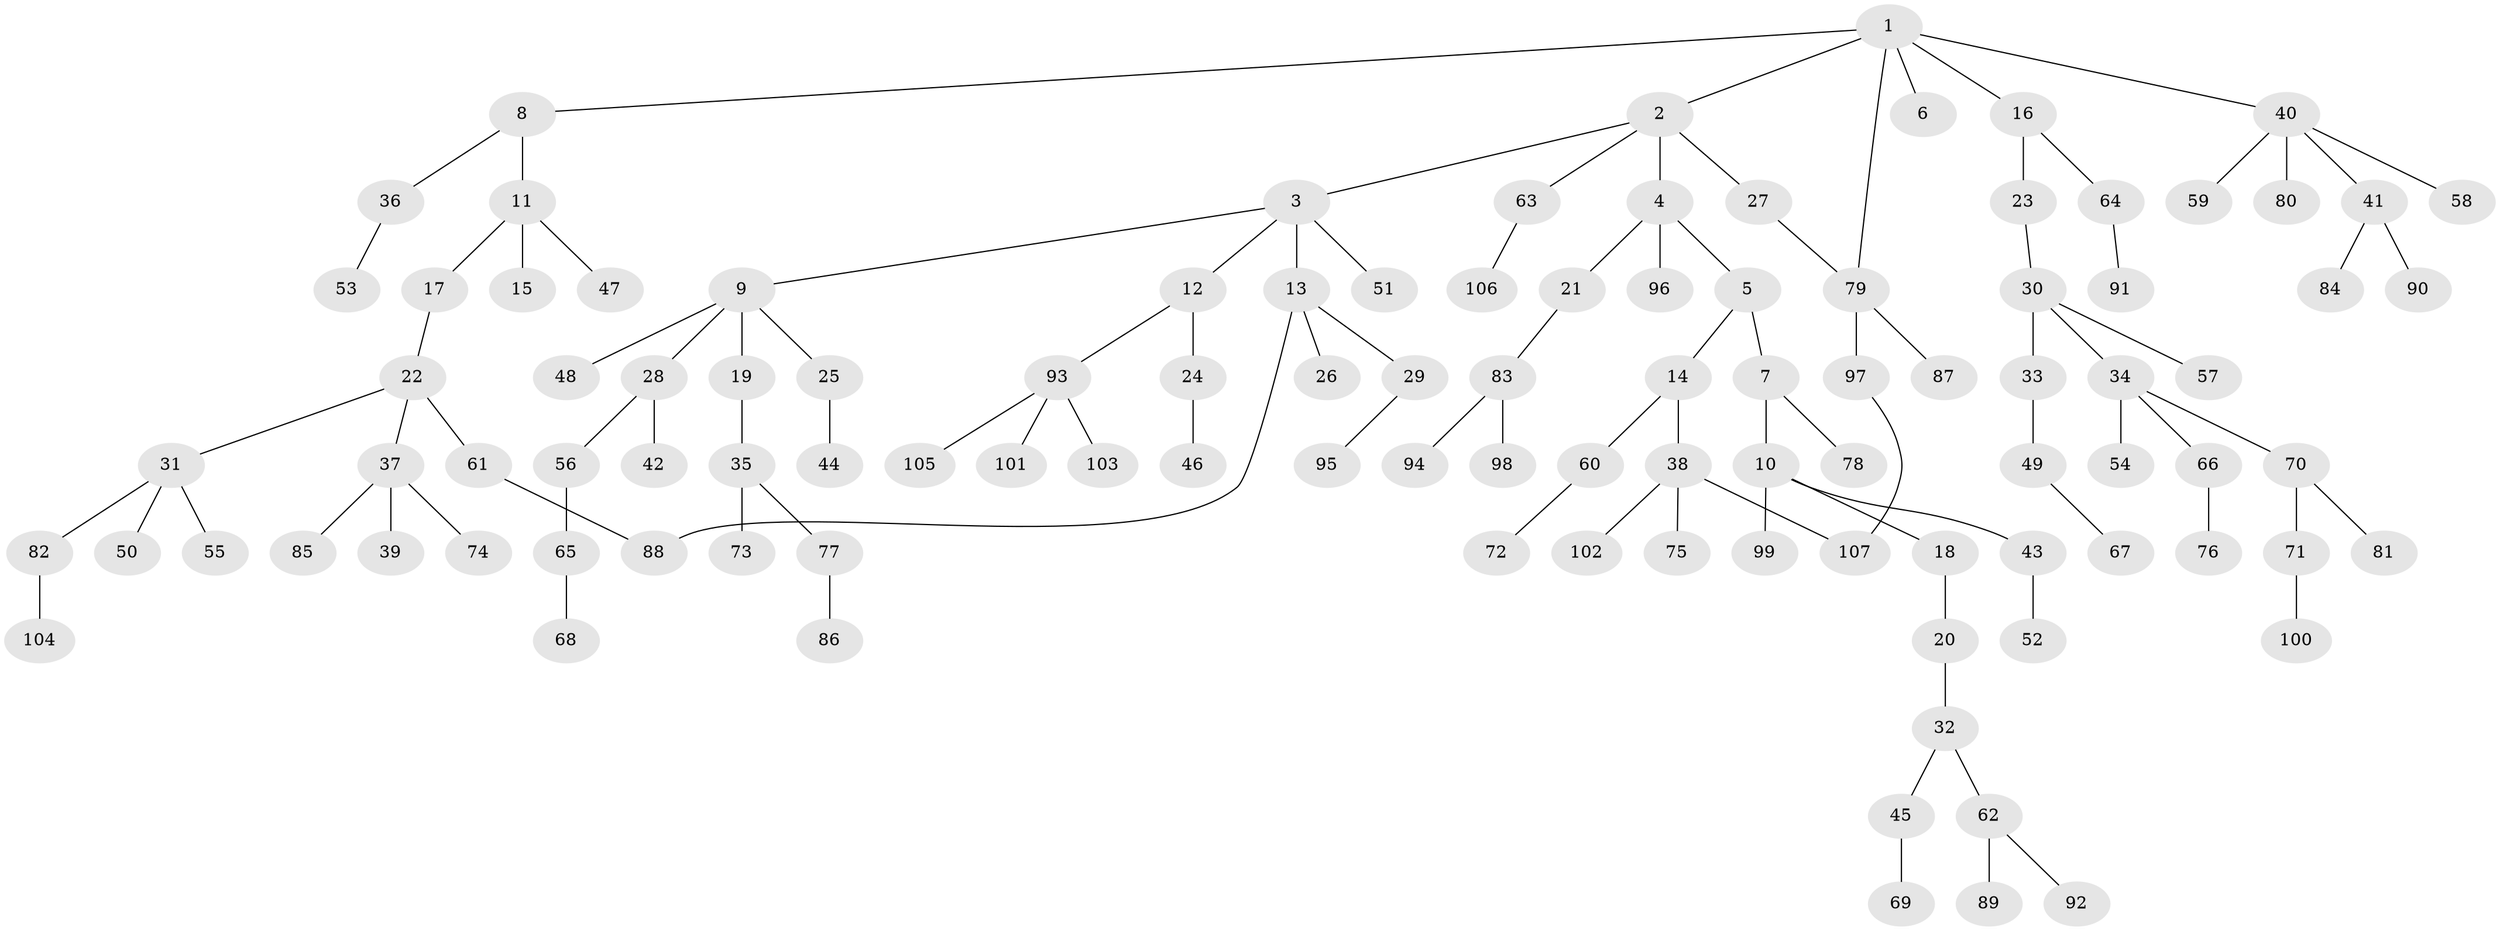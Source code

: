 // Generated by graph-tools (version 1.1) at 2025/42/03/09/25 04:42:22]
// undirected, 107 vertices, 109 edges
graph export_dot {
graph [start="1"]
  node [color=gray90,style=filled];
  1;
  2;
  3;
  4;
  5;
  6;
  7;
  8;
  9;
  10;
  11;
  12;
  13;
  14;
  15;
  16;
  17;
  18;
  19;
  20;
  21;
  22;
  23;
  24;
  25;
  26;
  27;
  28;
  29;
  30;
  31;
  32;
  33;
  34;
  35;
  36;
  37;
  38;
  39;
  40;
  41;
  42;
  43;
  44;
  45;
  46;
  47;
  48;
  49;
  50;
  51;
  52;
  53;
  54;
  55;
  56;
  57;
  58;
  59;
  60;
  61;
  62;
  63;
  64;
  65;
  66;
  67;
  68;
  69;
  70;
  71;
  72;
  73;
  74;
  75;
  76;
  77;
  78;
  79;
  80;
  81;
  82;
  83;
  84;
  85;
  86;
  87;
  88;
  89;
  90;
  91;
  92;
  93;
  94;
  95;
  96;
  97;
  98;
  99;
  100;
  101;
  102;
  103;
  104;
  105;
  106;
  107;
  1 -- 2;
  1 -- 6;
  1 -- 8;
  1 -- 16;
  1 -- 40;
  1 -- 79;
  2 -- 3;
  2 -- 4;
  2 -- 27;
  2 -- 63;
  3 -- 9;
  3 -- 12;
  3 -- 13;
  3 -- 51;
  4 -- 5;
  4 -- 21;
  4 -- 96;
  5 -- 7;
  5 -- 14;
  7 -- 10;
  7 -- 78;
  8 -- 11;
  8 -- 36;
  9 -- 19;
  9 -- 25;
  9 -- 28;
  9 -- 48;
  10 -- 18;
  10 -- 43;
  10 -- 99;
  11 -- 15;
  11 -- 17;
  11 -- 47;
  12 -- 24;
  12 -- 93;
  13 -- 26;
  13 -- 29;
  13 -- 88;
  14 -- 38;
  14 -- 60;
  16 -- 23;
  16 -- 64;
  17 -- 22;
  18 -- 20;
  19 -- 35;
  20 -- 32;
  21 -- 83;
  22 -- 31;
  22 -- 37;
  22 -- 61;
  23 -- 30;
  24 -- 46;
  25 -- 44;
  27 -- 79;
  28 -- 42;
  28 -- 56;
  29 -- 95;
  30 -- 33;
  30 -- 34;
  30 -- 57;
  31 -- 50;
  31 -- 55;
  31 -- 82;
  32 -- 45;
  32 -- 62;
  33 -- 49;
  34 -- 54;
  34 -- 66;
  34 -- 70;
  35 -- 73;
  35 -- 77;
  36 -- 53;
  37 -- 39;
  37 -- 74;
  37 -- 85;
  38 -- 75;
  38 -- 102;
  38 -- 107;
  40 -- 41;
  40 -- 58;
  40 -- 59;
  40 -- 80;
  41 -- 84;
  41 -- 90;
  43 -- 52;
  45 -- 69;
  49 -- 67;
  56 -- 65;
  60 -- 72;
  61 -- 88;
  62 -- 89;
  62 -- 92;
  63 -- 106;
  64 -- 91;
  65 -- 68;
  66 -- 76;
  70 -- 71;
  70 -- 81;
  71 -- 100;
  77 -- 86;
  79 -- 87;
  79 -- 97;
  82 -- 104;
  83 -- 94;
  83 -- 98;
  93 -- 101;
  93 -- 103;
  93 -- 105;
  97 -- 107;
}
